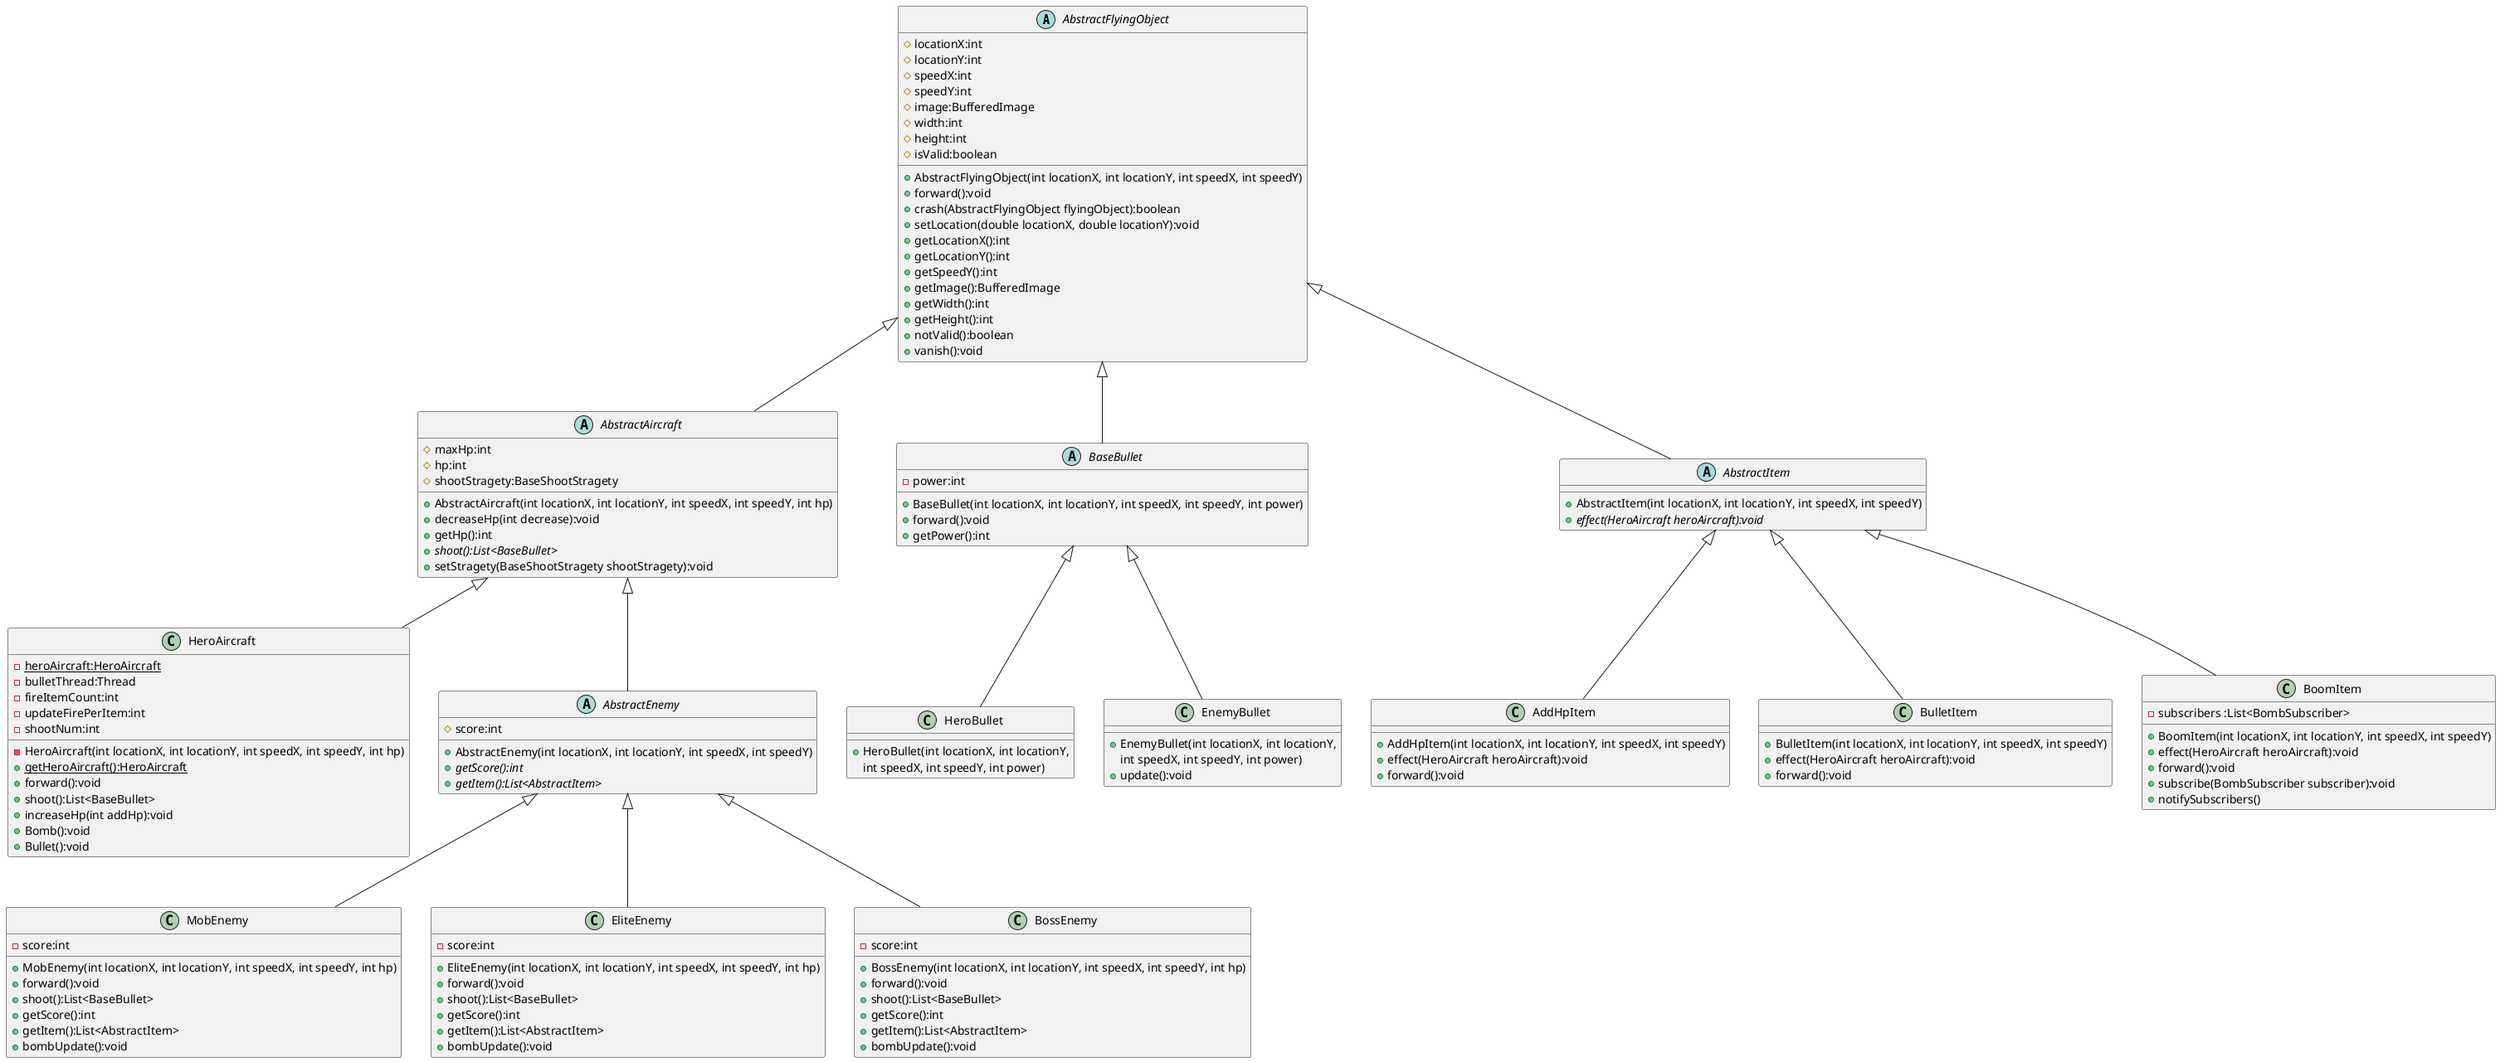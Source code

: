 @startuml
'https://plantuml.com/class-diagram

abstract class AbstractFlyingObject
{
    # locationX:int
    # locationY:int
    # speedX:int
    # speedY:int
    # image:BufferedImage
    # width:int
    # height:int
    # isValid:boolean

    + AbstractFlyingObject(int locationX, int locationY, int speedX, int speedY)
    + forward():void
    + crash(AbstractFlyingObject flyingObject):boolean
    + setLocation(double locationX, double locationY):void
    + getLocationX():int
    + getLocationY():int
    + getSpeedY():int
    + getImage():BufferedImage
    + getWidth():int
    + getHeight():int
    + notValid():boolean
    + vanish():void
}

abstract class AbstractAircraft
{
	# maxHp:int
    # hp:int
    # shootStragety:BaseShootStragety
    + AbstractAircraft(int locationX, int locationY, int speedX, int speedY, int hp)
    + decreaseHp(int decrease):void
    + getHp():int
    + {abstract} shoot():List<BaseBullet>
    + setStragety(BaseShootStragety shootStragety):void
 }


class HeroAircraft {
    - {static}heroAircraft:HeroAircraft
    - bulletThread:Thread
    - fireItemCount:int
    - updateFirePerItem:int
    - shootNum:int
    - HeroAircraft(int locationX, int locationY, int speedX, int speedY, int hp)
    + {static} getHeroAircraft():HeroAircraft
    + forward():void
    + shoot():List<BaseBullet>
    + increaseHp(int addHp):void
    + Bomb():void
    + Bullet():void
}
AbstractAircraft <|-- HeroAircraft



abstract class AbstractEnemy {
    # score:int
    + AbstractEnemy(int locationX, int locationY, int speedX, int speedY)
    + {abstract}getScore():int
    + {abstract}getItem():List<AbstractItem>
}
AbstractAircraft <|-- AbstractEnemy

class MobEnemy {
    - score:int
    + MobEnemy(int locationX, int locationY, int speedX, int speedY, int hp)
    + forward():void
    + shoot():List<BaseBullet>
    + getScore():int
    + getItem():List<AbstractItem>
    + bombUpdate():void

}
AbstractEnemy <|-- MobEnemy


class EliteEnemy {
    - score:int
    + EliteEnemy(int locationX, int locationY, int speedX, int speedY, int hp)
    + forward():void
    + shoot():List<BaseBullet>
    + getScore():int
    + getItem():List<AbstractItem>
    + bombUpdate():void
}

AbstractEnemy <|-- EliteEnemy

class BossEnemy {
    - score:int
    + BossEnemy(int locationX, int locationY, int speedX, int speedY, int hp)
    + forward():void
    + shoot():List<BaseBullet>
    + getScore():int
    + getItem():List<AbstractItem>
    + bombUpdate():void
}

AbstractEnemy <|-- BossEnemy





abstract class BaseBullet
{
    - power:int
    + BaseBullet(int locationX, int locationY, int speedX, int speedY, int power)
    + forward():void
	+ getPower():int

}

class HeroBullet {
    + HeroBullet(int locationX, int locationY,
     int speedX, int speedY, int power)
}

class EnemyBullet {
    + EnemyBullet(int locationX, int locationY,
     int speedX, int speedY, int power)
     + update():void
}


abstract class AbstractItem
{
    + AbstractItem(int locationX, int locationY, int speedX, int speedY)
    + {abstract} effect(HeroAircraft heroAircraft):void
 }

class AddHpItem {
    + AddHpItem(int locationX, int locationY, int speedX, int speedY)
    + effect(HeroAircraft heroAircraft):void
    + forward():void
}

class BulletItem {
    + BulletItem(int locationX, int locationY, int speedX, int speedY)
    + effect(HeroAircraft heroAircraft):void
    + forward():void
}

class BoomItem {
    - subscribers :List<BombSubscriber>
    + BoomItem(int locationX, int locationY, int speedX, int speedY)
    + effect(HeroAircraft heroAircraft):void
    + forward():void
    + subscribe(BombSubscriber subscriber):void
    + notifySubscribers()
}

BaseBullet <|-- HeroBullet
BaseBullet <|-- EnemyBullet

AbstractItem <|--AddHpItem
AbstractItem <|--BulletItem
AbstractItem <|--BoomItem

AbstractFlyingObject <|-- AbstractAircraft
AbstractFlyingObject <|-- BaseBullet
AbstractFlyingObject <|-- AbstractItem


@enduml